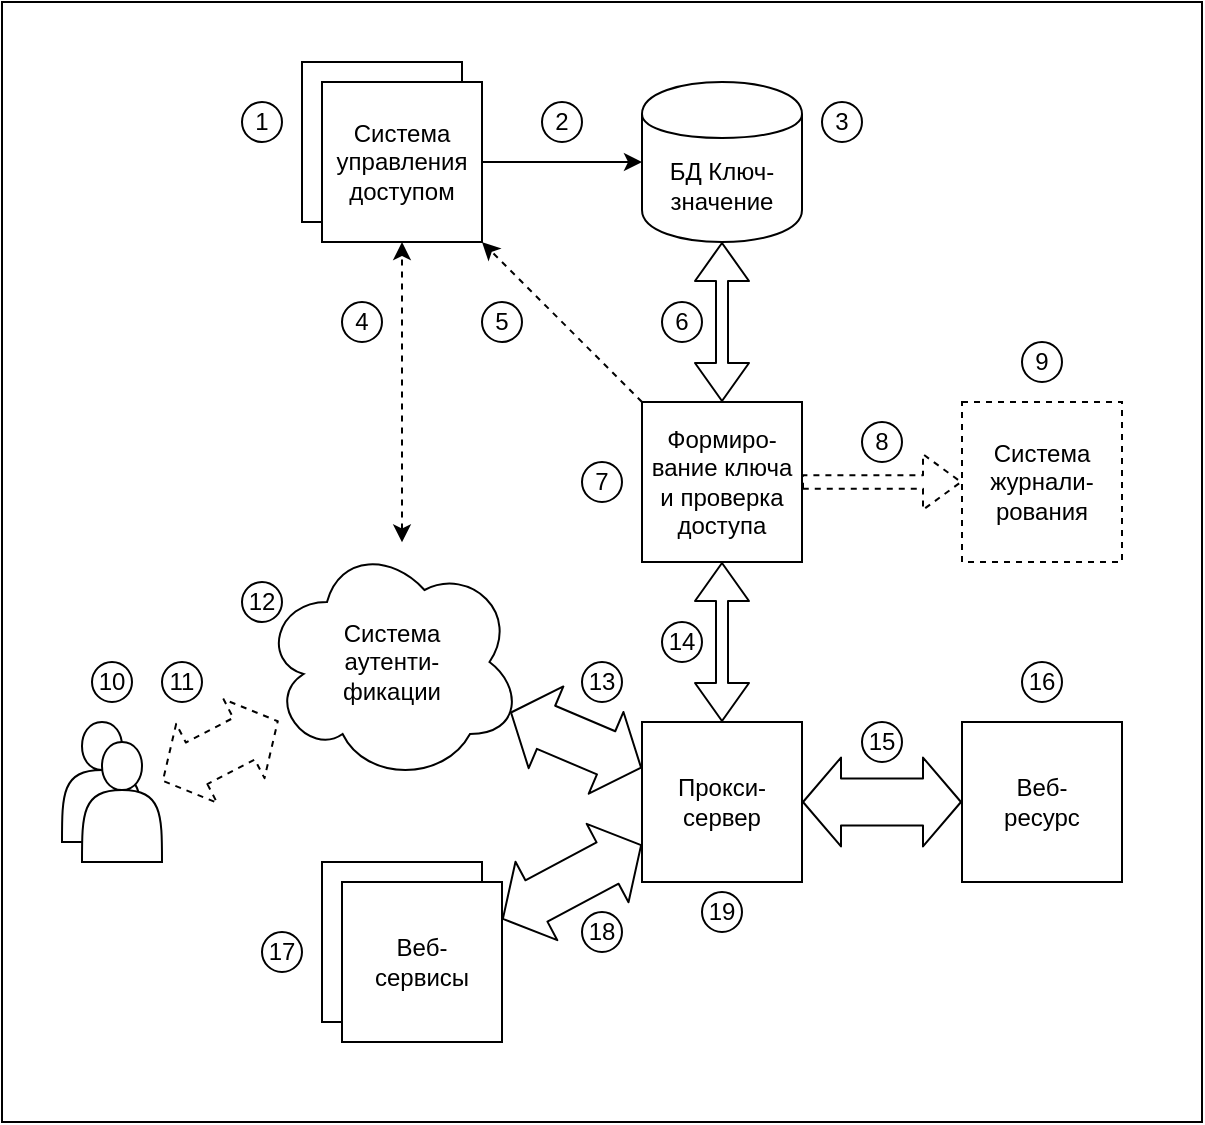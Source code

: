 <mxfile version="13.1.12" type="device"><diagram name="Page-1" id="929967ad-93f9-6ef4-fab6-5d389245f69c"><mxGraphModel dx="632" dy="1924" grid="1" gridSize="10" guides="1" tooltips="1" connect="1" arrows="1" fold="1" page="1" pageScale="1.5" pageWidth="1169" pageHeight="826" background="none" math="0" shadow="0"><root><mxCell id="0" style=";html=1;"/><mxCell id="1" style=";html=1;" parent="0"/><mxCell id="PneqRM25gQfIVDr9euUK-34" value="" style="whiteSpace=wrap;html=1;" parent="1" vertex="1"><mxGeometry x="40" y="-80" width="600" height="560" as="geometry"/></mxCell><mxCell id="PXDB6alUSZjvjPZei2Eb-48" value="" style="group" vertex="1" connectable="0" parent="1"><mxGeometry x="190" y="-50" width="90" height="90" as="geometry"/></mxCell><mxCell id="PXDB6alUSZjvjPZei2Eb-46" value="" style="whiteSpace=wrap;html=1;aspect=fixed;" vertex="1" parent="PXDB6alUSZjvjPZei2Eb-48"><mxGeometry width="80" height="80" as="geometry"/></mxCell><mxCell id="QjrGvIMeff1wylHwj-tl-7" value="Система&lt;br&gt;управления&lt;br&gt;доступом" style="whiteSpace=wrap;html=1;aspect=fixed;" parent="PXDB6alUSZjvjPZei2Eb-48" vertex="1"><mxGeometry x="10" y="10" width="80" height="80" as="geometry"/></mxCell><mxCell id="PneqRM25gQfIVDr9euUK-2" value="Формиро-вание ключа и проверка доступа" style="rounded=0;whiteSpace=wrap;html=1;" parent="1" vertex="1"><mxGeometry x="360" y="120" width="80" height="80" as="geometry"/></mxCell><mxCell id="PneqRM25gQfIVDr9euUK-5" value="Веб-&lt;br&gt;ресурс" style="rounded=0;whiteSpace=wrap;html=1;" parent="1" vertex="1"><mxGeometry x="520" y="280" width="80" height="80" as="geometry"/></mxCell><mxCell id="PneqRM25gQfIVDr9euUK-6" value="Прокси-сервер" style="rounded=0;whiteSpace=wrap;html=1;" parent="1" vertex="1"><mxGeometry x="360" y="280" width="80" height="80" as="geometry"/></mxCell><mxCell id="PneqRM25gQfIVDr9euUK-23" value="12" style="ellipse;whiteSpace=wrap;html=1;aspect=fixed;" parent="1" vertex="1"><mxGeometry x="160" y="210" width="20" height="20" as="geometry"/></mxCell><mxCell id="PneqRM25gQfIVDr9euUK-26" value="14" style="ellipse;whiteSpace=wrap;html=1;aspect=fixed;" parent="1" vertex="1"><mxGeometry x="370" y="230" width="20" height="20" as="geometry"/></mxCell><mxCell id="PneqRM25gQfIVDr9euUK-27" value="18" style="ellipse;whiteSpace=wrap;html=1;aspect=fixed;" parent="1" vertex="1"><mxGeometry x="330" y="375" width="20" height="20" as="geometry"/></mxCell><mxCell id="PneqRM25gQfIVDr9euUK-32" value="15" style="ellipse;whiteSpace=wrap;html=1;aspect=fixed;" parent="1" vertex="1"><mxGeometry x="470" y="280" width="20" height="20" as="geometry"/></mxCell><mxCell id="QjrGvIMeff1wylHwj-tl-1" value="Система&lt;br&gt;аутенти-&lt;br&gt;фикации" style="ellipse;shape=cloud;whiteSpace=wrap;html=1;" parent="1" vertex="1"><mxGeometry x="170" y="190" width="130" height="120" as="geometry"/></mxCell><mxCell id="QjrGvIMeff1wylHwj-tl-8" value="" style="endArrow=classic;html=1;dashed=1;startArrow=classic;startFill=1;edgeStyle=orthogonalEdgeStyle;" parent="1" source="QjrGvIMeff1wylHwj-tl-1" target="QjrGvIMeff1wylHwj-tl-7" edge="1"><mxGeometry width="50" height="50" relative="1" as="geometry"><mxPoint x="300" y="380" as="sourcePoint"/><mxPoint x="350" y="330" as="targetPoint"/><Array as="points"><mxPoint x="240" y="90"/><mxPoint x="240" y="90"/></Array></mxGeometry></mxCell><mxCell id="QjrGvIMeff1wylHwj-tl-10" value="" style="endArrow=classic;html=1;" parent="1" source="QjrGvIMeff1wylHwj-tl-7" target="PXDB6alUSZjvjPZei2Eb-14" edge="1"><mxGeometry width="50" height="50" relative="1" as="geometry"><mxPoint x="200" as="sourcePoint"/><mxPoint x="210" y="210" as="targetPoint"/></mxGeometry></mxCell><mxCell id="PXDB6alUSZjvjPZei2Eb-4" value="" style="shape=flexArrow;endArrow=classic;startArrow=classic;html=1;width=23.429;startSize=6;dashed=1;" edge="1" parent="1" source="PXDB6alUSZjvjPZei2Eb-5" target="QjrGvIMeff1wylHwj-tl-1"><mxGeometry width="50" height="50" relative="1" as="geometry"><mxPoint x="90" y="319.71" as="sourcePoint"/><mxPoint x="170" y="320.21" as="targetPoint"/></mxGeometry></mxCell><mxCell id="PXDB6alUSZjvjPZei2Eb-10" value="" style="group" vertex="1" connectable="0" parent="1"><mxGeometry x="70" y="280" width="50" height="70" as="geometry"/></mxCell><mxCell id="PXDB6alUSZjvjPZei2Eb-1" value="" style="shape=actor;whiteSpace=wrap;html=1;" vertex="1" parent="PXDB6alUSZjvjPZei2Eb-10"><mxGeometry width="40" height="60" as="geometry"/></mxCell><mxCell id="PXDB6alUSZjvjPZei2Eb-5" value="" style="shape=actor;whiteSpace=wrap;html=1;" vertex="1" parent="PXDB6alUSZjvjPZei2Eb-10"><mxGeometry x="10" y="10" width="40" height="60" as="geometry"/></mxCell><mxCell id="PXDB6alUSZjvjPZei2Eb-12" value="" style="shape=flexArrow;endArrow=classic;html=1;dashed=1;width=6.8;endSize=6;strokeColor=#000000;startSize=6;" edge="1" parent="1" source="PneqRM25gQfIVDr9euUK-2" target="PXDB6alUSZjvjPZei2Eb-13"><mxGeometry width="50" height="50" relative="1" as="geometry"><mxPoint x="220" y="380" as="sourcePoint"/><mxPoint x="270" y="330" as="targetPoint"/></mxGeometry></mxCell><mxCell id="PXDB6alUSZjvjPZei2Eb-13" value="Система журнали-рования" style="rounded=0;whiteSpace=wrap;html=1;dashed=1;" vertex="1" parent="1"><mxGeometry x="520" y="120" width="80" height="80" as="geometry"/></mxCell><mxCell id="PXDB6alUSZjvjPZei2Eb-14" value="БД Ключ-значение" style="shape=cylinder;whiteSpace=wrap;html=1;boundedLbl=1;backgroundOutline=1;" vertex="1" parent="1"><mxGeometry x="360" y="-40" width="80" height="80" as="geometry"/></mxCell><mxCell id="PXDB6alUSZjvjPZei2Eb-15" value="" style="shape=flexArrow;endArrow=classic;startArrow=classic;html=1;width=6;endSize=6;" edge="1" parent="1" source="PneqRM25gQfIVDr9euUK-2" target="PXDB6alUSZjvjPZei2Eb-14"><mxGeometry width="50" height="50" relative="1" as="geometry"><mxPoint x="410" y="210" as="sourcePoint"/><mxPoint x="400" y="600" as="targetPoint"/></mxGeometry></mxCell><mxCell id="PXDB6alUSZjvjPZei2Eb-16" value="" style="shape=flexArrow;endArrow=classic;startArrow=classic;html=1;width=23.429;startSize=6;" edge="1" parent="1" source="QjrGvIMeff1wylHwj-tl-1" target="PneqRM25gQfIVDr9euUK-6"><mxGeometry width="50" height="50" relative="1" as="geometry"><mxPoint x="280" y="320" as="sourcePoint"/><mxPoint x="160" y="329.5" as="targetPoint"/></mxGeometry></mxCell><mxCell id="PXDB6alUSZjvjPZei2Eb-17" value="" style="shape=flexArrow;endArrow=classic;startArrow=classic;html=1;width=23.429;startSize=6;" edge="1" parent="1" source="PneqRM25gQfIVDr9euUK-6" target="PneqRM25gQfIVDr9euUK-5"><mxGeometry width="50" height="50" relative="1" as="geometry"><mxPoint x="440" y="319.71" as="sourcePoint"/><mxPoint x="520" y="319.71" as="targetPoint"/></mxGeometry></mxCell><mxCell id="PXDB6alUSZjvjPZei2Eb-20" value="7" style="ellipse;whiteSpace=wrap;html=1;aspect=fixed;" vertex="1" parent="1"><mxGeometry x="330" y="150" width="20" height="20" as="geometry"/></mxCell><mxCell id="PXDB6alUSZjvjPZei2Eb-21" value="4" style="ellipse;whiteSpace=wrap;html=1;aspect=fixed;" vertex="1" parent="1"><mxGeometry x="210" y="70" width="20" height="20" as="geometry"/></mxCell><mxCell id="PXDB6alUSZjvjPZei2Eb-22" value="2" style="ellipse;whiteSpace=wrap;html=1;aspect=fixed;" vertex="1" parent="1"><mxGeometry x="310" y="-30" width="20" height="20" as="geometry"/></mxCell><mxCell id="PXDB6alUSZjvjPZei2Eb-30" value="13" style="ellipse;whiteSpace=wrap;html=1;aspect=fixed;" vertex="1" parent="1"><mxGeometry x="330" y="250" width="20" height="20" as="geometry"/></mxCell><mxCell id="PXDB6alUSZjvjPZei2Eb-31" value="3" style="ellipse;whiteSpace=wrap;html=1;aspect=fixed;" vertex="1" parent="1"><mxGeometry x="450" y="-30" width="20" height="20" as="geometry"/></mxCell><mxCell id="PXDB6alUSZjvjPZei2Eb-32" value="9" style="ellipse;whiteSpace=wrap;html=1;aspect=fixed;" vertex="1" parent="1"><mxGeometry x="550" y="90" width="20" height="20" as="geometry"/></mxCell><mxCell id="PXDB6alUSZjvjPZei2Eb-33" value="8" style="ellipse;whiteSpace=wrap;html=1;aspect=fixed;" vertex="1" parent="1"><mxGeometry x="470" y="130" width="20" height="20" as="geometry"/></mxCell><mxCell id="PXDB6alUSZjvjPZei2Eb-35" value="6" style="ellipse;whiteSpace=wrap;html=1;aspect=fixed;strokeWidth=1;" vertex="1" parent="1"><mxGeometry x="370" y="70" width="20" height="20" as="geometry"/></mxCell><mxCell id="PXDB6alUSZjvjPZei2Eb-36" value="16" style="ellipse;whiteSpace=wrap;html=1;aspect=fixed;" vertex="1" parent="1"><mxGeometry x="550" y="250" width="20" height="20" as="geometry"/></mxCell><mxCell id="PXDB6alUSZjvjPZei2Eb-37" value="1" style="ellipse;whiteSpace=wrap;html=1;aspect=fixed;" vertex="1" parent="1"><mxGeometry x="160" y="-30" width="20" height="20" as="geometry"/></mxCell><mxCell id="PXDB6alUSZjvjPZei2Eb-38" value="10" style="ellipse;whiteSpace=wrap;html=1;aspect=fixed;" vertex="1" parent="1"><mxGeometry x="85" y="250" width="20" height="20" as="geometry"/></mxCell><mxCell id="PXDB6alUSZjvjPZei2Eb-40" value="" style="shape=flexArrow;endArrow=classic;startArrow=classic;html=1;width=23.429;startSize=6;" edge="1" parent="1" source="PXDB6alUSZjvjPZei2Eb-39" target="PneqRM25gQfIVDr9euUK-6"><mxGeometry width="50" height="50" relative="1" as="geometry"><mxPoint x="291.823" y="390.866" as="sourcePoint"/><mxPoint x="370" y="350.571" as="targetPoint"/></mxGeometry></mxCell><mxCell id="PXDB6alUSZjvjPZei2Eb-43" value="" style="group" vertex="1" connectable="0" parent="1"><mxGeometry x="200" y="350" width="90" height="90" as="geometry"/></mxCell><mxCell id="PXDB6alUSZjvjPZei2Eb-41" value="" style="rounded=0;whiteSpace=wrap;html=1;" vertex="1" parent="PXDB6alUSZjvjPZei2Eb-43"><mxGeometry width="80" height="80" as="geometry"/></mxCell><mxCell id="PXDB6alUSZjvjPZei2Eb-39" value="Веб-&lt;br&gt;сервисы" style="rounded=0;whiteSpace=wrap;html=1;" vertex="1" parent="PXDB6alUSZjvjPZei2Eb-43"><mxGeometry x="10" y="10" width="80" height="80" as="geometry"/></mxCell><mxCell id="PXDB6alUSZjvjPZei2Eb-44" value="17" style="ellipse;whiteSpace=wrap;html=1;aspect=fixed;" vertex="1" parent="1"><mxGeometry x="170" y="385" width="20" height="20" as="geometry"/></mxCell><mxCell id="PXDB6alUSZjvjPZei2Eb-45" value="11" style="ellipse;whiteSpace=wrap;html=1;aspect=fixed;" vertex="1" parent="1"><mxGeometry x="120" y="250" width="20" height="20" as="geometry"/></mxCell><mxCell id="PXDB6alUSZjvjPZei2Eb-52" value="19" style="ellipse;whiteSpace=wrap;html=1;aspect=fixed;" vertex="1" parent="1"><mxGeometry x="390" y="365" width="20" height="20" as="geometry"/></mxCell><mxCell id="PXDB6alUSZjvjPZei2Eb-57" value="5" style="ellipse;whiteSpace=wrap;html=1;aspect=fixed;" vertex="1" parent="1"><mxGeometry x="280" y="70" width="20" height="20" as="geometry"/></mxCell><mxCell id="PXDB6alUSZjvjPZei2Eb-58" value="" style="endArrow=classic;html=1;dashed=1;" edge="1" parent="1" source="PneqRM25gQfIVDr9euUK-2" target="QjrGvIMeff1wylHwj-tl-7"><mxGeometry width="50" height="50" relative="1" as="geometry"><mxPoint x="340" y="210" as="sourcePoint"/><mxPoint x="390" y="160" as="targetPoint"/></mxGeometry></mxCell><mxCell id="PXDB6alUSZjvjPZei2Eb-60" value="" style="shape=flexArrow;endArrow=classic;startArrow=classic;html=1;width=6;endSize=6;" edge="1" parent="1" source="PneqRM25gQfIVDr9euUK-6" target="PneqRM25gQfIVDr9euUK-2"><mxGeometry width="50" height="50" relative="1" as="geometry"><mxPoint x="399.5" y="280" as="sourcePoint"/><mxPoint x="400" y="200" as="targetPoint"/></mxGeometry></mxCell></root></mxGraphModel></diagram></mxfile>